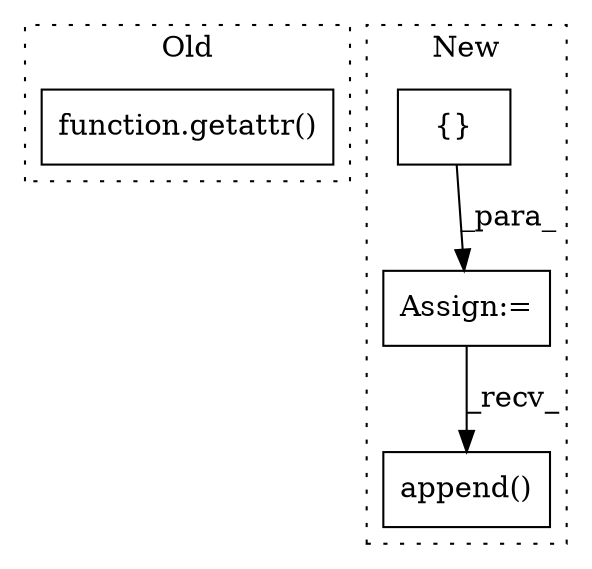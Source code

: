 digraph G {
subgraph cluster0 {
1 [label="function.getattr()" a="75" s="1069,1096" l="8,1" shape="box"];
label = "Old";
style="dotted";
}
subgraph cluster1 {
2 [label="append()" a="75" s="2108,2155" l="13,1" shape="box"];
3 [label="Assign:=" a="68" s="2012" l="3" shape="box"];
4 [label="{}" a="59" s="2015,2015" l="2,1" shape="box"];
label = "New";
style="dotted";
}
3 -> 2 [label="_recv_"];
4 -> 3 [label="_para_"];
}